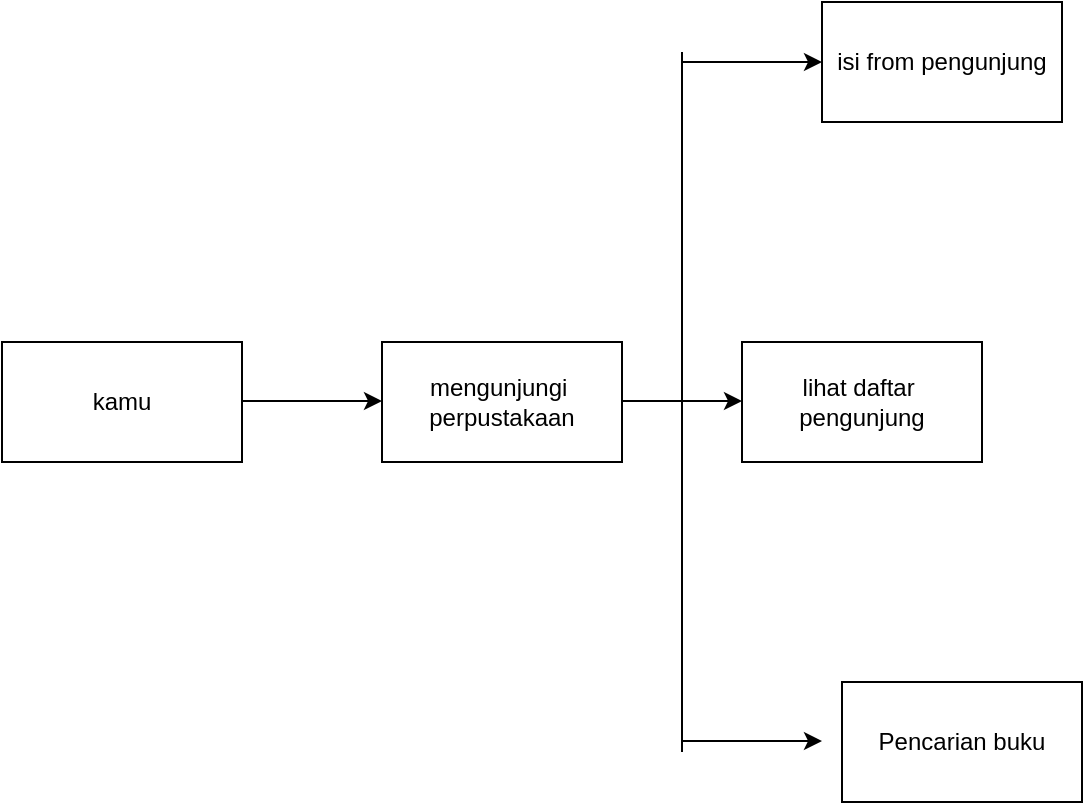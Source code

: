 <mxfile version="22.1.21" type="github">
  <diagram name="Halaman-1" id="w3Xi91EMCM00RSbXkyQb">
    <mxGraphModel dx="1434" dy="780" grid="1" gridSize="10" guides="1" tooltips="1" connect="1" arrows="1" fold="1" page="1" pageScale="1" pageWidth="827" pageHeight="1169" math="0" shadow="0">
      <root>
        <mxCell id="0" />
        <mxCell id="1" parent="0" />
        <mxCell id="lplAH7TIw4S5BLfNkKIb-1" value="&lt;font style=&quot;vertical-align: inherit;&quot;&gt;&lt;font style=&quot;vertical-align: inherit;&quot;&gt;kamu&lt;/font&gt;&lt;/font&gt;" style="rounded=0;whiteSpace=wrap;html=1;" vertex="1" parent="1">
          <mxGeometry x="60" y="340" width="120" height="60" as="geometry" />
        </mxCell>
        <mxCell id="lplAH7TIw4S5BLfNkKIb-3" value="" style="endArrow=classic;html=1;rounded=0;" edge="1" parent="1">
          <mxGeometry width="50" height="50" relative="1" as="geometry">
            <mxPoint x="190" y="369.5" as="sourcePoint" />
            <mxPoint x="250" y="369.5" as="targetPoint" />
            <Array as="points">
              <mxPoint x="180" y="369.5" />
            </Array>
          </mxGeometry>
        </mxCell>
        <mxCell id="lplAH7TIw4S5BLfNkKIb-4" value="&lt;font style=&quot;vertical-align: inherit;&quot;&gt;&lt;font style=&quot;vertical-align: inherit;&quot;&gt;mengunjungi&amp;nbsp;&lt;br&gt;perpustakaan&lt;br&gt;&lt;/font&gt;&lt;/font&gt;" style="rounded=0;whiteSpace=wrap;html=1;" vertex="1" parent="1">
          <mxGeometry x="250" y="340" width="120" height="60" as="geometry" />
        </mxCell>
        <mxCell id="lplAH7TIw4S5BLfNkKIb-5" value="" style="endArrow=classic;html=1;rounded=0;" edge="1" parent="1">
          <mxGeometry width="50" height="50" relative="1" as="geometry">
            <mxPoint x="370" y="369.5" as="sourcePoint" />
            <mxPoint x="430" y="369.5" as="targetPoint" />
          </mxGeometry>
        </mxCell>
        <mxCell id="lplAH7TIw4S5BLfNkKIb-6" value="&lt;font style=&quot;vertical-align: inherit;&quot;&gt;&lt;font style=&quot;vertical-align: inherit;&quot;&gt;lihat daftar&amp;nbsp;&lt;br&gt;pengunjung&lt;br&gt;&lt;/font&gt;&lt;/font&gt;" style="rounded=0;whiteSpace=wrap;html=1;" vertex="1" parent="1">
          <mxGeometry x="430" y="340" width="120" height="60" as="geometry" />
        </mxCell>
        <mxCell id="lplAH7TIw4S5BLfNkKIb-7" value="" style="endArrow=none;html=1;rounded=0;" edge="1" parent="1">
          <mxGeometry width="50" height="50" relative="1" as="geometry">
            <mxPoint x="400" y="545" as="sourcePoint" />
            <mxPoint x="400" y="195" as="targetPoint" />
          </mxGeometry>
        </mxCell>
        <mxCell id="lplAH7TIw4S5BLfNkKIb-8" value="" style="endArrow=classic;html=1;rounded=0;" edge="1" parent="1">
          <mxGeometry width="50" height="50" relative="1" as="geometry">
            <mxPoint x="400" y="200" as="sourcePoint" />
            <mxPoint x="470" y="200" as="targetPoint" />
            <Array as="points" />
          </mxGeometry>
        </mxCell>
        <mxCell id="lplAH7TIw4S5BLfNkKIb-11" value="&lt;font style=&quot;vertical-align: inherit;&quot;&gt;&lt;font style=&quot;vertical-align: inherit;&quot;&gt;isi from pengunjung&lt;/font&gt;&lt;/font&gt;" style="rounded=0;whiteSpace=wrap;html=1;" vertex="1" parent="1">
          <mxGeometry x="470" y="170" width="120" height="60" as="geometry" />
        </mxCell>
        <mxCell id="lplAH7TIw4S5BLfNkKIb-12" value="&lt;font style=&quot;vertical-align: inherit;&quot;&gt;&lt;font style=&quot;vertical-align: inherit;&quot;&gt;Pencarian buku&lt;/font&gt;&lt;/font&gt;" style="rounded=0;whiteSpace=wrap;html=1;" vertex="1" parent="1">
          <mxGeometry x="480" y="510" width="120" height="60" as="geometry" />
        </mxCell>
        <mxCell id="lplAH7TIw4S5BLfNkKIb-13" value="" style="endArrow=classic;html=1;rounded=0;" edge="1" parent="1">
          <mxGeometry width="50" height="50" relative="1" as="geometry">
            <mxPoint x="400" y="539.5" as="sourcePoint" />
            <mxPoint x="470" y="539.5" as="targetPoint" />
          </mxGeometry>
        </mxCell>
      </root>
    </mxGraphModel>
  </diagram>
</mxfile>
